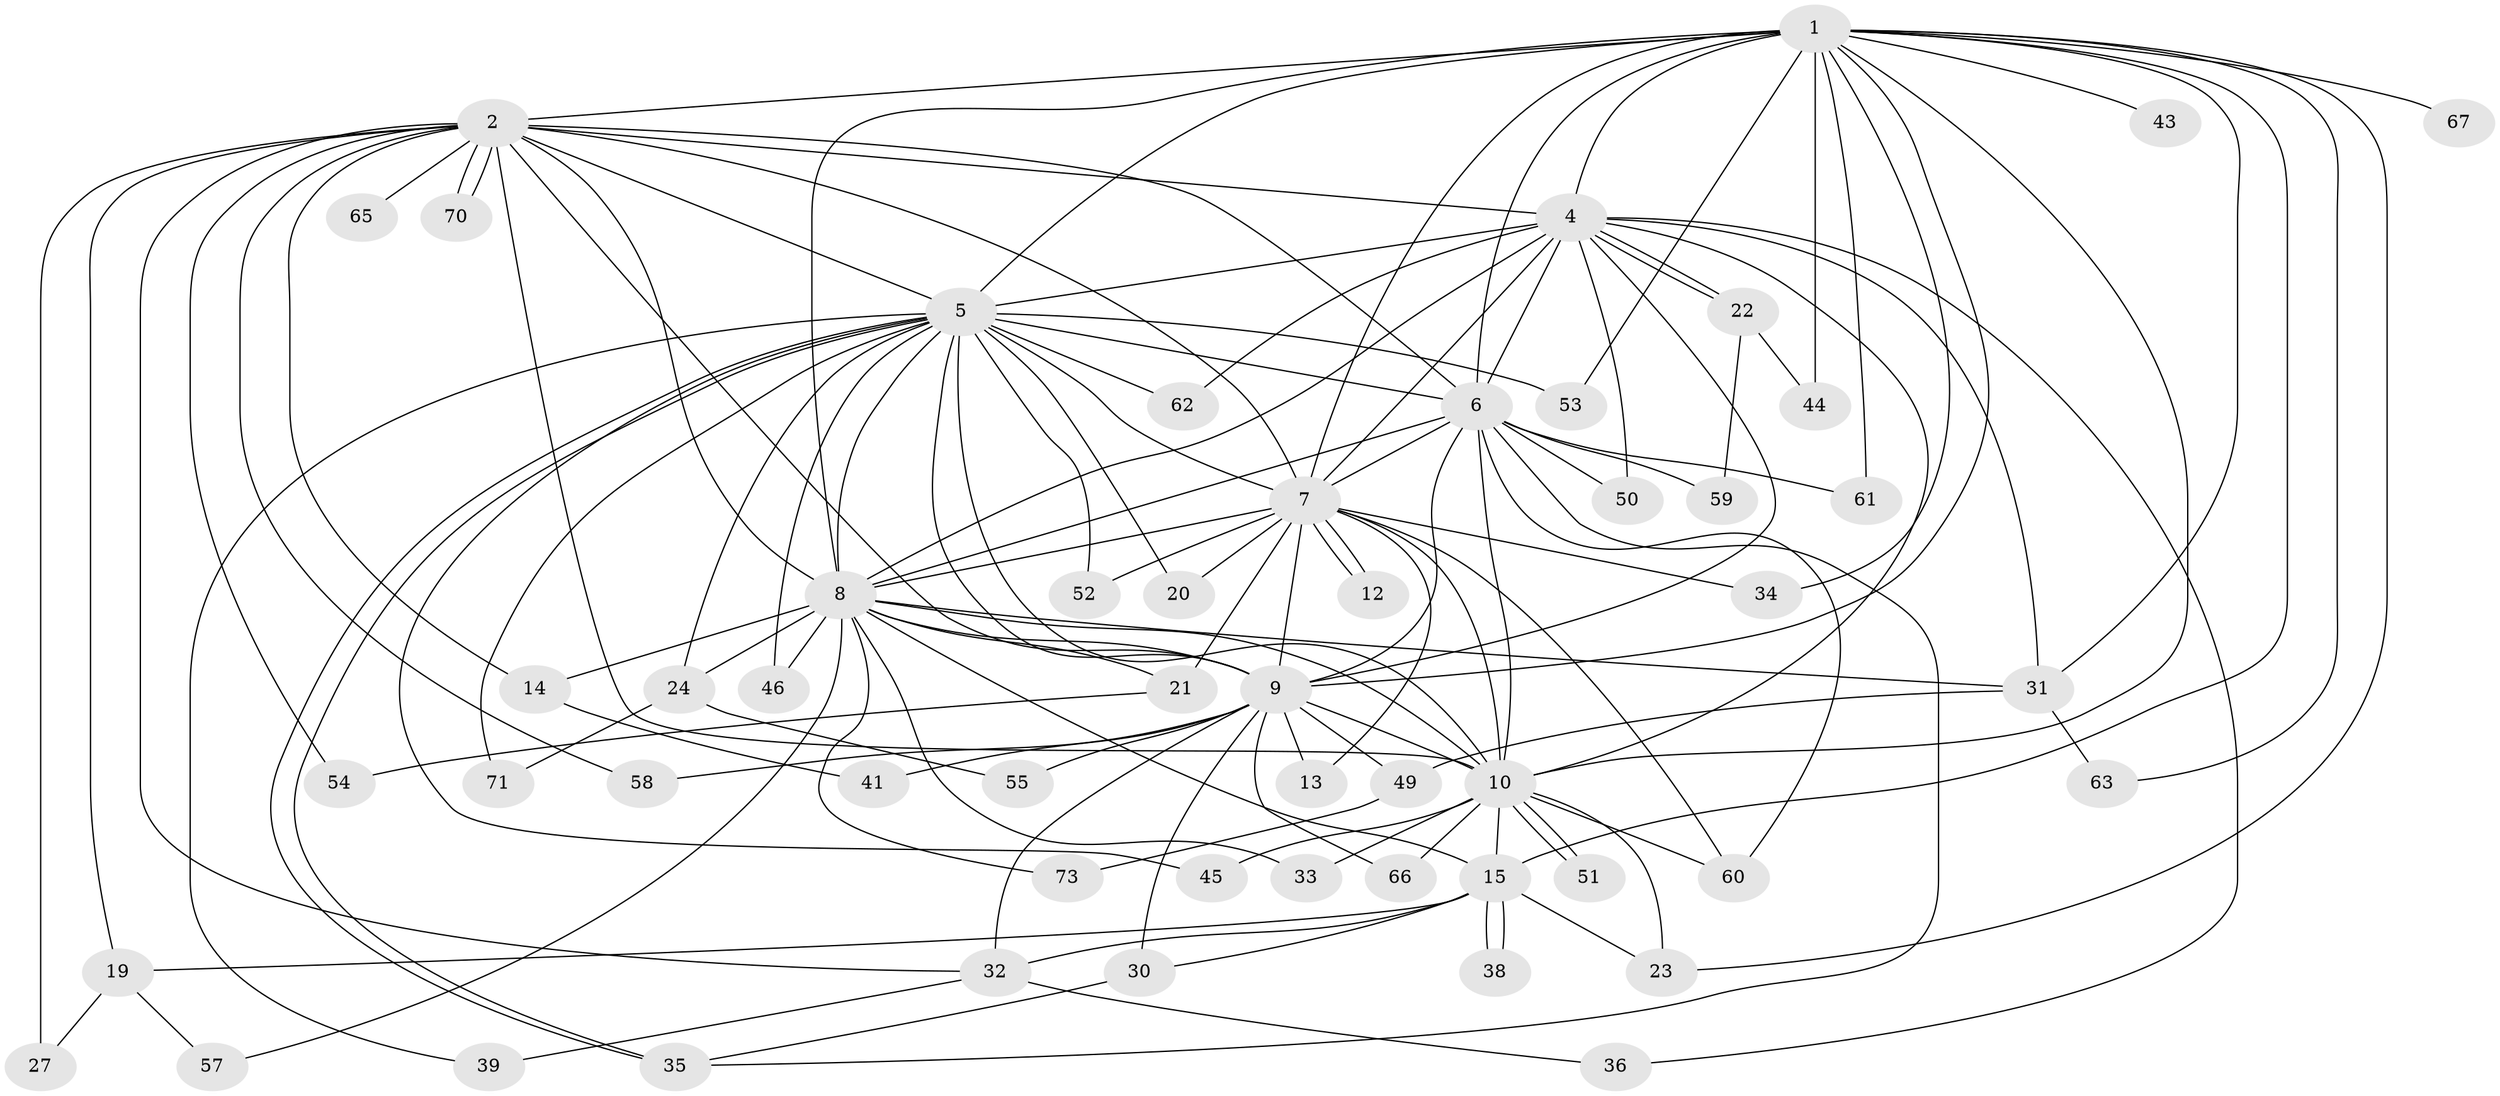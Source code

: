 // Generated by graph-tools (version 1.1) at 2025/51/02/27/25 19:51:48]
// undirected, 54 vertices, 130 edges
graph export_dot {
graph [start="1"]
  node [color=gray90,style=filled];
  1 [super="+3"];
  2 [super="+26"];
  4 [super="+11"];
  5 [super="+18"];
  6 [super="+28"];
  7 [super="+42"];
  8 [super="+29"];
  9 [super="+25"];
  10 [super="+17"];
  12;
  13;
  14;
  15 [super="+16"];
  19 [super="+48"];
  20;
  21 [super="+40"];
  22;
  23 [super="+68"];
  24;
  27 [super="+64"];
  30 [super="+69"];
  31 [super="+37"];
  32 [super="+56"];
  33;
  34;
  35 [super="+47"];
  36;
  38;
  39;
  41;
  43;
  44;
  45;
  46;
  49;
  50;
  51;
  52;
  53;
  54;
  55;
  57;
  58;
  59;
  60 [super="+72"];
  61;
  62;
  63;
  65;
  66;
  67;
  70;
  71;
  73;
  1 -- 2 [weight=2];
  1 -- 4 [weight=2];
  1 -- 5 [weight=2];
  1 -- 6 [weight=2];
  1 -- 7 [weight=2];
  1 -- 8 [weight=2];
  1 -- 9 [weight=2];
  1 -- 10 [weight=2];
  1 -- 15;
  1 -- 31;
  1 -- 43 [weight=2];
  1 -- 53;
  1 -- 61;
  1 -- 34;
  1 -- 67;
  1 -- 44;
  1 -- 63;
  1 -- 23;
  2 -- 4 [weight=2];
  2 -- 5;
  2 -- 6;
  2 -- 7;
  2 -- 8;
  2 -- 9;
  2 -- 10;
  2 -- 14;
  2 -- 19;
  2 -- 54;
  2 -- 58;
  2 -- 70;
  2 -- 70;
  2 -- 65;
  2 -- 27 [weight=2];
  2 -- 32;
  4 -- 5;
  4 -- 6;
  4 -- 7;
  4 -- 8;
  4 -- 9 [weight=2];
  4 -- 10;
  4 -- 22;
  4 -- 22;
  4 -- 31;
  4 -- 36;
  4 -- 50;
  4 -- 62;
  5 -- 6 [weight=2];
  5 -- 7;
  5 -- 8;
  5 -- 9;
  5 -- 10;
  5 -- 20;
  5 -- 24;
  5 -- 35;
  5 -- 35;
  5 -- 39;
  5 -- 45;
  5 -- 46;
  5 -- 52;
  5 -- 53;
  5 -- 62;
  5 -- 71;
  6 -- 7;
  6 -- 8;
  6 -- 9 [weight=3];
  6 -- 10;
  6 -- 50;
  6 -- 59;
  6 -- 61;
  6 -- 60;
  6 -- 35;
  7 -- 8 [weight=2];
  7 -- 9;
  7 -- 10;
  7 -- 12;
  7 -- 12;
  7 -- 13;
  7 -- 20;
  7 -- 21;
  7 -- 34;
  7 -- 52;
  7 -- 60;
  8 -- 9;
  8 -- 10 [weight=2];
  8 -- 14;
  8 -- 15;
  8 -- 21 [weight=2];
  8 -- 24;
  8 -- 33;
  8 -- 46;
  8 -- 57;
  8 -- 73;
  8 -- 31;
  9 -- 10;
  9 -- 13;
  9 -- 30;
  9 -- 32;
  9 -- 49;
  9 -- 55;
  9 -- 58;
  9 -- 66;
  9 -- 41;
  10 -- 23;
  10 -- 33;
  10 -- 45;
  10 -- 51;
  10 -- 51;
  10 -- 60;
  10 -- 66;
  10 -- 15;
  14 -- 41;
  15 -- 19 [weight=2];
  15 -- 23;
  15 -- 30;
  15 -- 32;
  15 -- 38;
  15 -- 38;
  19 -- 27;
  19 -- 57;
  21 -- 54;
  22 -- 44;
  22 -- 59;
  24 -- 55;
  24 -- 71;
  30 -- 35;
  31 -- 49;
  31 -- 63;
  32 -- 36;
  32 -- 39;
  49 -- 73;
}
